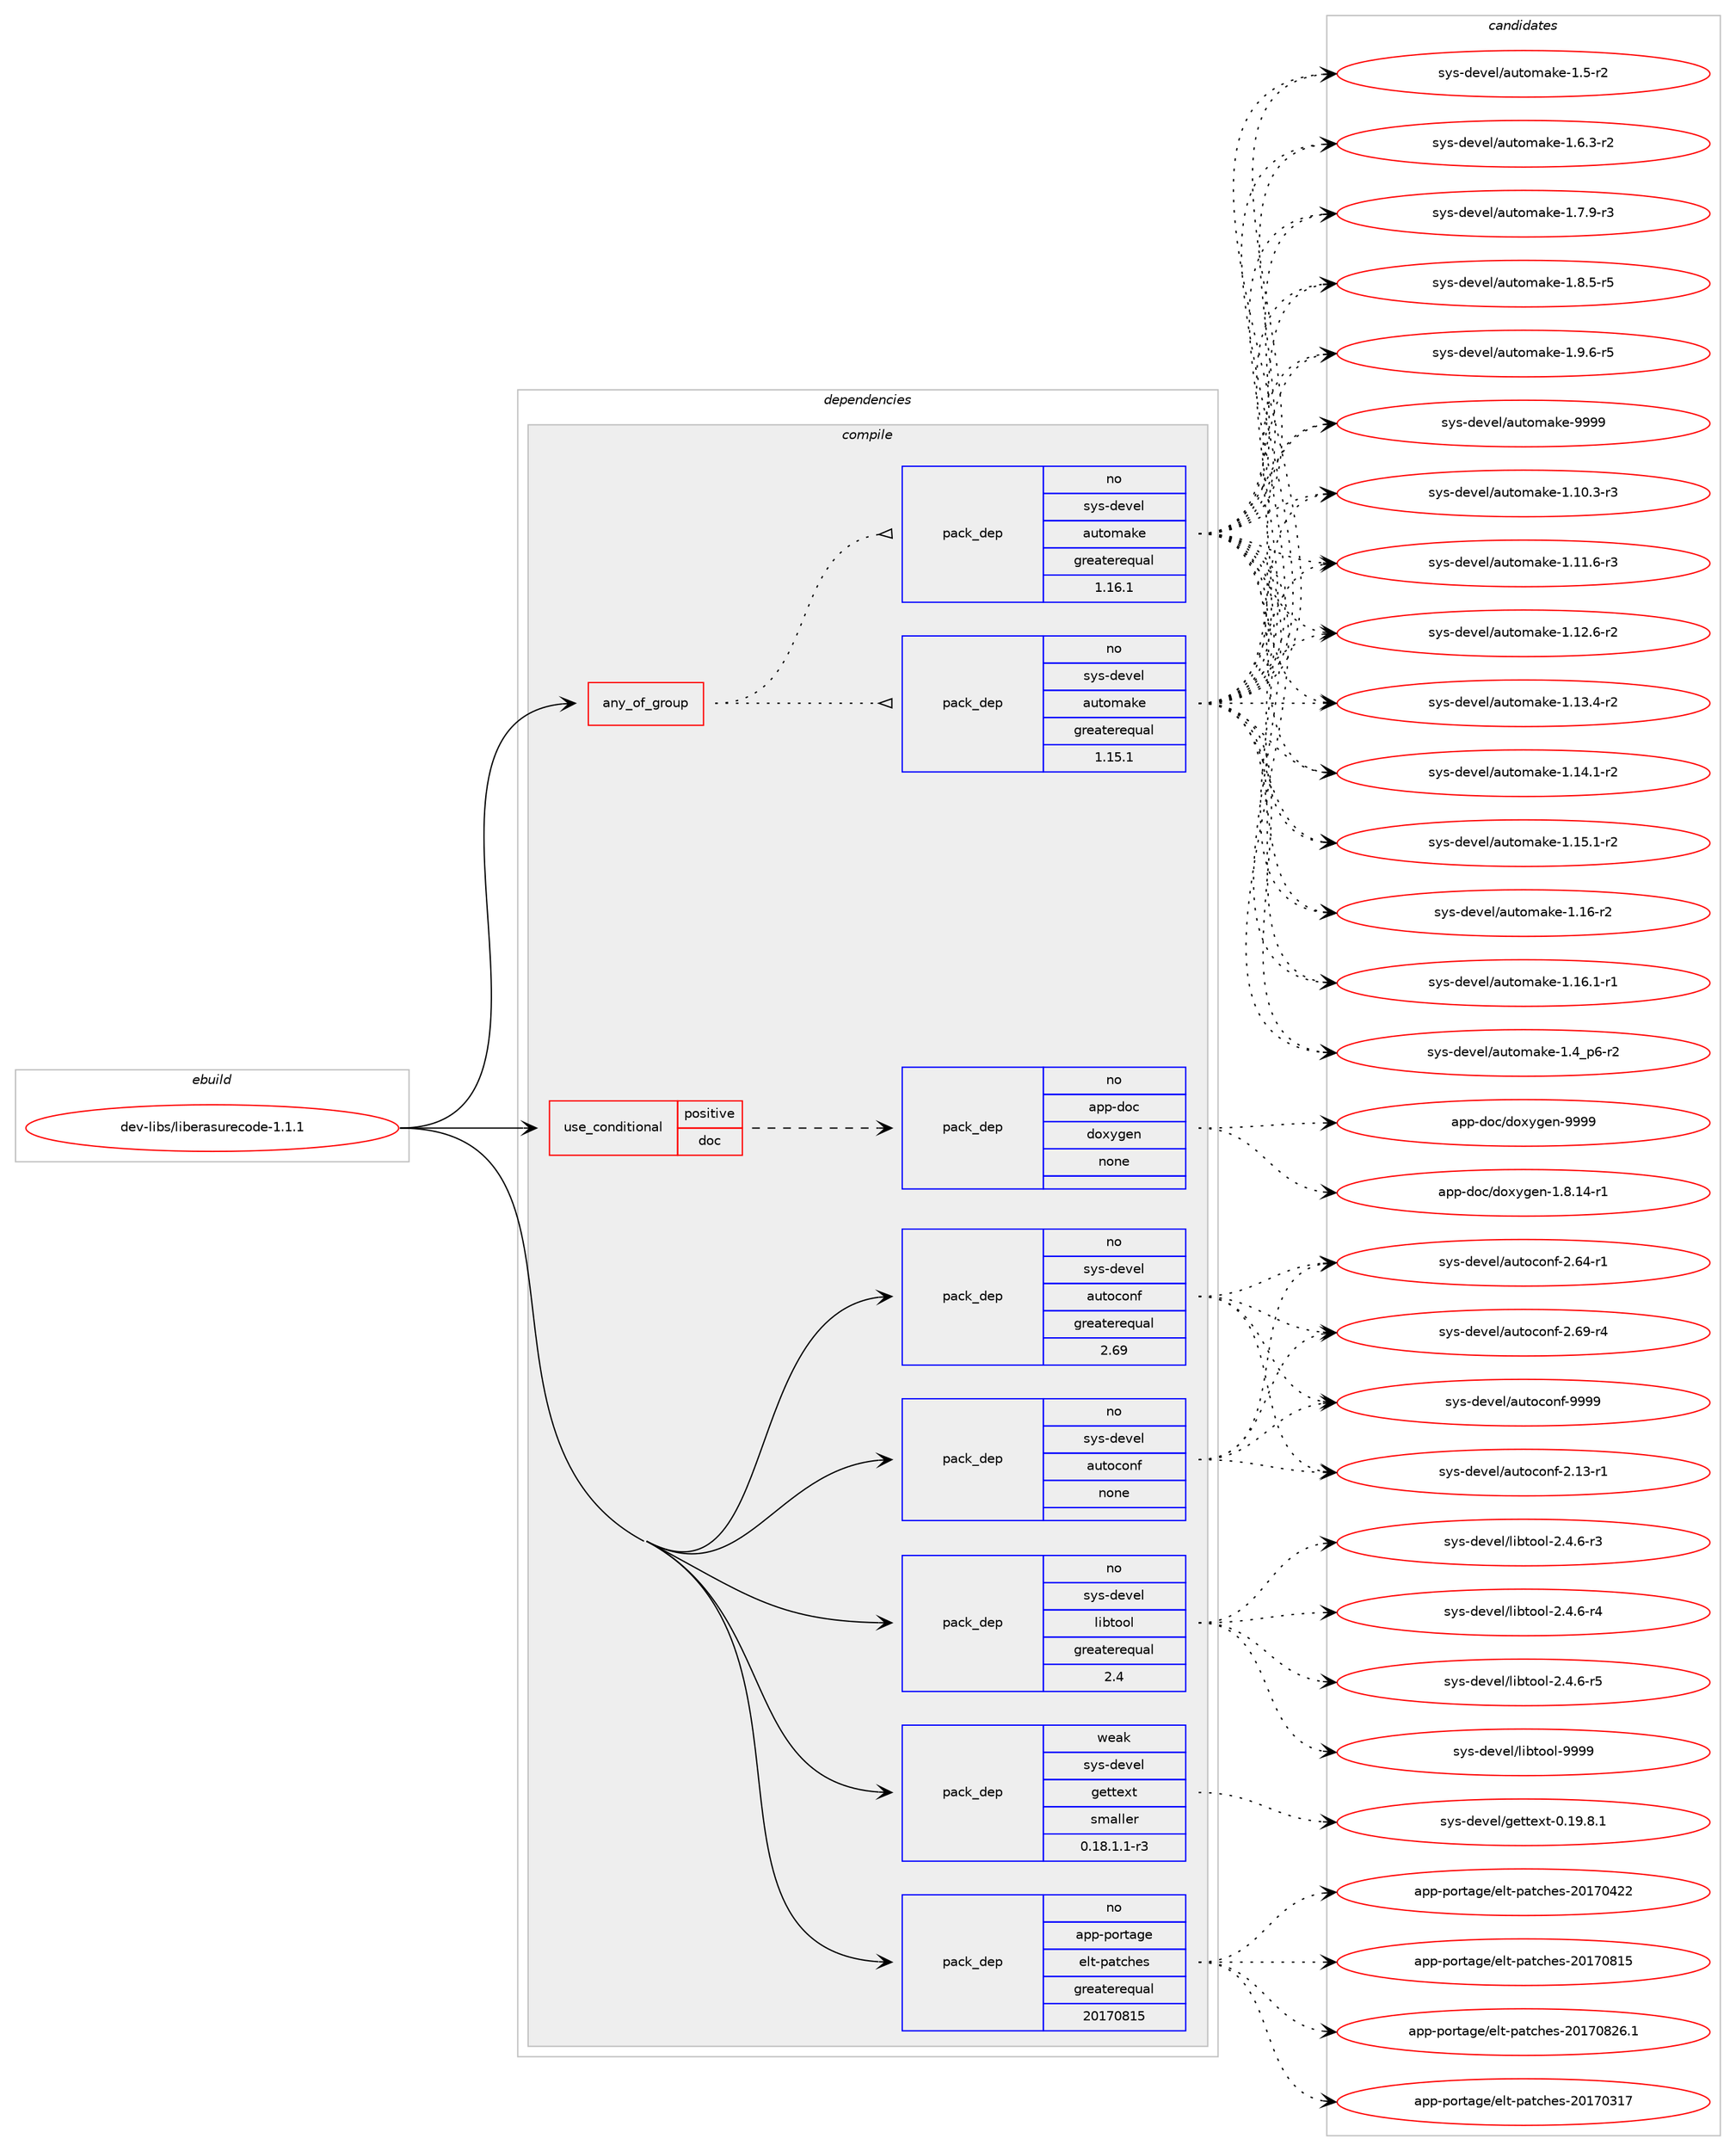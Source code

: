 digraph prolog {

# *************
# Graph options
# *************

newrank=true;
concentrate=true;
compound=true;
graph [rankdir=LR,fontname=Helvetica,fontsize=10,ranksep=1.5];#, ranksep=2.5, nodesep=0.2];
edge  [arrowhead=vee];
node  [fontname=Helvetica,fontsize=10];

# **********
# The ebuild
# **********

subgraph cluster_leftcol {
color=gray;
rank=same;
label=<<i>ebuild</i>>;
id [label="dev-libs/liberasurecode-1.1.1", color=red, width=4, href="../dev-libs/liberasurecode-1.1.1.svg"];
}

# ****************
# The dependencies
# ****************

subgraph cluster_midcol {
color=gray;
label=<<i>dependencies</i>>;
subgraph cluster_compile {
fillcolor="#eeeeee";
style=filled;
label=<<i>compile</i>>;
subgraph any22240 {
dependency1367568 [label=<<TABLE BORDER="0" CELLBORDER="1" CELLSPACING="0" CELLPADDING="4"><TR><TD CELLPADDING="10">any_of_group</TD></TR></TABLE>>, shape=none, color=red];subgraph pack978849 {
dependency1367569 [label=<<TABLE BORDER="0" CELLBORDER="1" CELLSPACING="0" CELLPADDING="4" WIDTH="220"><TR><TD ROWSPAN="6" CELLPADDING="30">pack_dep</TD></TR><TR><TD WIDTH="110">no</TD></TR><TR><TD>sys-devel</TD></TR><TR><TD>automake</TD></TR><TR><TD>greaterequal</TD></TR><TR><TD>1.16.1</TD></TR></TABLE>>, shape=none, color=blue];
}
dependency1367568:e -> dependency1367569:w [weight=20,style="dotted",arrowhead="oinv"];
subgraph pack978850 {
dependency1367570 [label=<<TABLE BORDER="0" CELLBORDER="1" CELLSPACING="0" CELLPADDING="4" WIDTH="220"><TR><TD ROWSPAN="6" CELLPADDING="30">pack_dep</TD></TR><TR><TD WIDTH="110">no</TD></TR><TR><TD>sys-devel</TD></TR><TR><TD>automake</TD></TR><TR><TD>greaterequal</TD></TR><TR><TD>1.15.1</TD></TR></TABLE>>, shape=none, color=blue];
}
dependency1367568:e -> dependency1367570:w [weight=20,style="dotted",arrowhead="oinv"];
}
id:e -> dependency1367568:w [weight=20,style="solid",arrowhead="vee"];
subgraph cond365927 {
dependency1367571 [label=<<TABLE BORDER="0" CELLBORDER="1" CELLSPACING="0" CELLPADDING="4"><TR><TD ROWSPAN="3" CELLPADDING="10">use_conditional</TD></TR><TR><TD>positive</TD></TR><TR><TD>doc</TD></TR></TABLE>>, shape=none, color=red];
subgraph pack978851 {
dependency1367572 [label=<<TABLE BORDER="0" CELLBORDER="1" CELLSPACING="0" CELLPADDING="4" WIDTH="220"><TR><TD ROWSPAN="6" CELLPADDING="30">pack_dep</TD></TR><TR><TD WIDTH="110">no</TD></TR><TR><TD>app-doc</TD></TR><TR><TD>doxygen</TD></TR><TR><TD>none</TD></TR><TR><TD></TD></TR></TABLE>>, shape=none, color=blue];
}
dependency1367571:e -> dependency1367572:w [weight=20,style="dashed",arrowhead="vee"];
}
id:e -> dependency1367571:w [weight=20,style="solid",arrowhead="vee"];
subgraph pack978852 {
dependency1367573 [label=<<TABLE BORDER="0" CELLBORDER="1" CELLSPACING="0" CELLPADDING="4" WIDTH="220"><TR><TD ROWSPAN="6" CELLPADDING="30">pack_dep</TD></TR><TR><TD WIDTH="110">no</TD></TR><TR><TD>app-portage</TD></TR><TR><TD>elt-patches</TD></TR><TR><TD>greaterequal</TD></TR><TR><TD>20170815</TD></TR></TABLE>>, shape=none, color=blue];
}
id:e -> dependency1367573:w [weight=20,style="solid",arrowhead="vee"];
subgraph pack978853 {
dependency1367574 [label=<<TABLE BORDER="0" CELLBORDER="1" CELLSPACING="0" CELLPADDING="4" WIDTH="220"><TR><TD ROWSPAN="6" CELLPADDING="30">pack_dep</TD></TR><TR><TD WIDTH="110">no</TD></TR><TR><TD>sys-devel</TD></TR><TR><TD>autoconf</TD></TR><TR><TD>greaterequal</TD></TR><TR><TD>2.69</TD></TR></TABLE>>, shape=none, color=blue];
}
id:e -> dependency1367574:w [weight=20,style="solid",arrowhead="vee"];
subgraph pack978854 {
dependency1367575 [label=<<TABLE BORDER="0" CELLBORDER="1" CELLSPACING="0" CELLPADDING="4" WIDTH="220"><TR><TD ROWSPAN="6" CELLPADDING="30">pack_dep</TD></TR><TR><TD WIDTH="110">no</TD></TR><TR><TD>sys-devel</TD></TR><TR><TD>autoconf</TD></TR><TR><TD>none</TD></TR><TR><TD></TD></TR></TABLE>>, shape=none, color=blue];
}
id:e -> dependency1367575:w [weight=20,style="solid",arrowhead="vee"];
subgraph pack978855 {
dependency1367576 [label=<<TABLE BORDER="0" CELLBORDER="1" CELLSPACING="0" CELLPADDING="4" WIDTH="220"><TR><TD ROWSPAN="6" CELLPADDING="30">pack_dep</TD></TR><TR><TD WIDTH="110">no</TD></TR><TR><TD>sys-devel</TD></TR><TR><TD>libtool</TD></TR><TR><TD>greaterequal</TD></TR><TR><TD>2.4</TD></TR></TABLE>>, shape=none, color=blue];
}
id:e -> dependency1367576:w [weight=20,style="solid",arrowhead="vee"];
subgraph pack978856 {
dependency1367577 [label=<<TABLE BORDER="0" CELLBORDER="1" CELLSPACING="0" CELLPADDING="4" WIDTH="220"><TR><TD ROWSPAN="6" CELLPADDING="30">pack_dep</TD></TR><TR><TD WIDTH="110">weak</TD></TR><TR><TD>sys-devel</TD></TR><TR><TD>gettext</TD></TR><TR><TD>smaller</TD></TR><TR><TD>0.18.1.1-r3</TD></TR></TABLE>>, shape=none, color=blue];
}
id:e -> dependency1367577:w [weight=20,style="solid",arrowhead="vee"];
}
subgraph cluster_compileandrun {
fillcolor="#eeeeee";
style=filled;
label=<<i>compile and run</i>>;
}
subgraph cluster_run {
fillcolor="#eeeeee";
style=filled;
label=<<i>run</i>>;
}
}

# **************
# The candidates
# **************

subgraph cluster_choices {
rank=same;
color=gray;
label=<<i>candidates</i>>;

subgraph choice978849 {
color=black;
nodesep=1;
choice11512111545100101118101108479711711611110997107101454946494846514511451 [label="sys-devel/automake-1.10.3-r3", color=red, width=4,href="../sys-devel/automake-1.10.3-r3.svg"];
choice11512111545100101118101108479711711611110997107101454946494946544511451 [label="sys-devel/automake-1.11.6-r3", color=red, width=4,href="../sys-devel/automake-1.11.6-r3.svg"];
choice11512111545100101118101108479711711611110997107101454946495046544511450 [label="sys-devel/automake-1.12.6-r2", color=red, width=4,href="../sys-devel/automake-1.12.6-r2.svg"];
choice11512111545100101118101108479711711611110997107101454946495146524511450 [label="sys-devel/automake-1.13.4-r2", color=red, width=4,href="../sys-devel/automake-1.13.4-r2.svg"];
choice11512111545100101118101108479711711611110997107101454946495246494511450 [label="sys-devel/automake-1.14.1-r2", color=red, width=4,href="../sys-devel/automake-1.14.1-r2.svg"];
choice11512111545100101118101108479711711611110997107101454946495346494511450 [label="sys-devel/automake-1.15.1-r2", color=red, width=4,href="../sys-devel/automake-1.15.1-r2.svg"];
choice1151211154510010111810110847971171161111099710710145494649544511450 [label="sys-devel/automake-1.16-r2", color=red, width=4,href="../sys-devel/automake-1.16-r2.svg"];
choice11512111545100101118101108479711711611110997107101454946495446494511449 [label="sys-devel/automake-1.16.1-r1", color=red, width=4,href="../sys-devel/automake-1.16.1-r1.svg"];
choice115121115451001011181011084797117116111109971071014549465295112544511450 [label="sys-devel/automake-1.4_p6-r2", color=red, width=4,href="../sys-devel/automake-1.4_p6-r2.svg"];
choice11512111545100101118101108479711711611110997107101454946534511450 [label="sys-devel/automake-1.5-r2", color=red, width=4,href="../sys-devel/automake-1.5-r2.svg"];
choice115121115451001011181011084797117116111109971071014549465446514511450 [label="sys-devel/automake-1.6.3-r2", color=red, width=4,href="../sys-devel/automake-1.6.3-r2.svg"];
choice115121115451001011181011084797117116111109971071014549465546574511451 [label="sys-devel/automake-1.7.9-r3", color=red, width=4,href="../sys-devel/automake-1.7.9-r3.svg"];
choice115121115451001011181011084797117116111109971071014549465646534511453 [label="sys-devel/automake-1.8.5-r5", color=red, width=4,href="../sys-devel/automake-1.8.5-r5.svg"];
choice115121115451001011181011084797117116111109971071014549465746544511453 [label="sys-devel/automake-1.9.6-r5", color=red, width=4,href="../sys-devel/automake-1.9.6-r5.svg"];
choice115121115451001011181011084797117116111109971071014557575757 [label="sys-devel/automake-9999", color=red, width=4,href="../sys-devel/automake-9999.svg"];
dependency1367569:e -> choice11512111545100101118101108479711711611110997107101454946494846514511451:w [style=dotted,weight="100"];
dependency1367569:e -> choice11512111545100101118101108479711711611110997107101454946494946544511451:w [style=dotted,weight="100"];
dependency1367569:e -> choice11512111545100101118101108479711711611110997107101454946495046544511450:w [style=dotted,weight="100"];
dependency1367569:e -> choice11512111545100101118101108479711711611110997107101454946495146524511450:w [style=dotted,weight="100"];
dependency1367569:e -> choice11512111545100101118101108479711711611110997107101454946495246494511450:w [style=dotted,weight="100"];
dependency1367569:e -> choice11512111545100101118101108479711711611110997107101454946495346494511450:w [style=dotted,weight="100"];
dependency1367569:e -> choice1151211154510010111810110847971171161111099710710145494649544511450:w [style=dotted,weight="100"];
dependency1367569:e -> choice11512111545100101118101108479711711611110997107101454946495446494511449:w [style=dotted,weight="100"];
dependency1367569:e -> choice115121115451001011181011084797117116111109971071014549465295112544511450:w [style=dotted,weight="100"];
dependency1367569:e -> choice11512111545100101118101108479711711611110997107101454946534511450:w [style=dotted,weight="100"];
dependency1367569:e -> choice115121115451001011181011084797117116111109971071014549465446514511450:w [style=dotted,weight="100"];
dependency1367569:e -> choice115121115451001011181011084797117116111109971071014549465546574511451:w [style=dotted,weight="100"];
dependency1367569:e -> choice115121115451001011181011084797117116111109971071014549465646534511453:w [style=dotted,weight="100"];
dependency1367569:e -> choice115121115451001011181011084797117116111109971071014549465746544511453:w [style=dotted,weight="100"];
dependency1367569:e -> choice115121115451001011181011084797117116111109971071014557575757:w [style=dotted,weight="100"];
}
subgraph choice978850 {
color=black;
nodesep=1;
choice11512111545100101118101108479711711611110997107101454946494846514511451 [label="sys-devel/automake-1.10.3-r3", color=red, width=4,href="../sys-devel/automake-1.10.3-r3.svg"];
choice11512111545100101118101108479711711611110997107101454946494946544511451 [label="sys-devel/automake-1.11.6-r3", color=red, width=4,href="../sys-devel/automake-1.11.6-r3.svg"];
choice11512111545100101118101108479711711611110997107101454946495046544511450 [label="sys-devel/automake-1.12.6-r2", color=red, width=4,href="../sys-devel/automake-1.12.6-r2.svg"];
choice11512111545100101118101108479711711611110997107101454946495146524511450 [label="sys-devel/automake-1.13.4-r2", color=red, width=4,href="../sys-devel/automake-1.13.4-r2.svg"];
choice11512111545100101118101108479711711611110997107101454946495246494511450 [label="sys-devel/automake-1.14.1-r2", color=red, width=4,href="../sys-devel/automake-1.14.1-r2.svg"];
choice11512111545100101118101108479711711611110997107101454946495346494511450 [label="sys-devel/automake-1.15.1-r2", color=red, width=4,href="../sys-devel/automake-1.15.1-r2.svg"];
choice1151211154510010111810110847971171161111099710710145494649544511450 [label="sys-devel/automake-1.16-r2", color=red, width=4,href="../sys-devel/automake-1.16-r2.svg"];
choice11512111545100101118101108479711711611110997107101454946495446494511449 [label="sys-devel/automake-1.16.1-r1", color=red, width=4,href="../sys-devel/automake-1.16.1-r1.svg"];
choice115121115451001011181011084797117116111109971071014549465295112544511450 [label="sys-devel/automake-1.4_p6-r2", color=red, width=4,href="../sys-devel/automake-1.4_p6-r2.svg"];
choice11512111545100101118101108479711711611110997107101454946534511450 [label="sys-devel/automake-1.5-r2", color=red, width=4,href="../sys-devel/automake-1.5-r2.svg"];
choice115121115451001011181011084797117116111109971071014549465446514511450 [label="sys-devel/automake-1.6.3-r2", color=red, width=4,href="../sys-devel/automake-1.6.3-r2.svg"];
choice115121115451001011181011084797117116111109971071014549465546574511451 [label="sys-devel/automake-1.7.9-r3", color=red, width=4,href="../sys-devel/automake-1.7.9-r3.svg"];
choice115121115451001011181011084797117116111109971071014549465646534511453 [label="sys-devel/automake-1.8.5-r5", color=red, width=4,href="../sys-devel/automake-1.8.5-r5.svg"];
choice115121115451001011181011084797117116111109971071014549465746544511453 [label="sys-devel/automake-1.9.6-r5", color=red, width=4,href="../sys-devel/automake-1.9.6-r5.svg"];
choice115121115451001011181011084797117116111109971071014557575757 [label="sys-devel/automake-9999", color=red, width=4,href="../sys-devel/automake-9999.svg"];
dependency1367570:e -> choice11512111545100101118101108479711711611110997107101454946494846514511451:w [style=dotted,weight="100"];
dependency1367570:e -> choice11512111545100101118101108479711711611110997107101454946494946544511451:w [style=dotted,weight="100"];
dependency1367570:e -> choice11512111545100101118101108479711711611110997107101454946495046544511450:w [style=dotted,weight="100"];
dependency1367570:e -> choice11512111545100101118101108479711711611110997107101454946495146524511450:w [style=dotted,weight="100"];
dependency1367570:e -> choice11512111545100101118101108479711711611110997107101454946495246494511450:w [style=dotted,weight="100"];
dependency1367570:e -> choice11512111545100101118101108479711711611110997107101454946495346494511450:w [style=dotted,weight="100"];
dependency1367570:e -> choice1151211154510010111810110847971171161111099710710145494649544511450:w [style=dotted,weight="100"];
dependency1367570:e -> choice11512111545100101118101108479711711611110997107101454946495446494511449:w [style=dotted,weight="100"];
dependency1367570:e -> choice115121115451001011181011084797117116111109971071014549465295112544511450:w [style=dotted,weight="100"];
dependency1367570:e -> choice11512111545100101118101108479711711611110997107101454946534511450:w [style=dotted,weight="100"];
dependency1367570:e -> choice115121115451001011181011084797117116111109971071014549465446514511450:w [style=dotted,weight="100"];
dependency1367570:e -> choice115121115451001011181011084797117116111109971071014549465546574511451:w [style=dotted,weight="100"];
dependency1367570:e -> choice115121115451001011181011084797117116111109971071014549465646534511453:w [style=dotted,weight="100"];
dependency1367570:e -> choice115121115451001011181011084797117116111109971071014549465746544511453:w [style=dotted,weight="100"];
dependency1367570:e -> choice115121115451001011181011084797117116111109971071014557575757:w [style=dotted,weight="100"];
}
subgraph choice978851 {
color=black;
nodesep=1;
choice97112112451001119947100111120121103101110454946564649524511449 [label="app-doc/doxygen-1.8.14-r1", color=red, width=4,href="../app-doc/doxygen-1.8.14-r1.svg"];
choice971121124510011199471001111201211031011104557575757 [label="app-doc/doxygen-9999", color=red, width=4,href="../app-doc/doxygen-9999.svg"];
dependency1367572:e -> choice97112112451001119947100111120121103101110454946564649524511449:w [style=dotted,weight="100"];
dependency1367572:e -> choice971121124510011199471001111201211031011104557575757:w [style=dotted,weight="100"];
}
subgraph choice978852 {
color=black;
nodesep=1;
choice97112112451121111141169710310147101108116451129711699104101115455048495548514955 [label="app-portage/elt-patches-20170317", color=red, width=4,href="../app-portage/elt-patches-20170317.svg"];
choice97112112451121111141169710310147101108116451129711699104101115455048495548525050 [label="app-portage/elt-patches-20170422", color=red, width=4,href="../app-portage/elt-patches-20170422.svg"];
choice97112112451121111141169710310147101108116451129711699104101115455048495548564953 [label="app-portage/elt-patches-20170815", color=red, width=4,href="../app-portage/elt-patches-20170815.svg"];
choice971121124511211111411697103101471011081164511297116991041011154550484955485650544649 [label="app-portage/elt-patches-20170826.1", color=red, width=4,href="../app-portage/elt-patches-20170826.1.svg"];
dependency1367573:e -> choice97112112451121111141169710310147101108116451129711699104101115455048495548514955:w [style=dotted,weight="100"];
dependency1367573:e -> choice97112112451121111141169710310147101108116451129711699104101115455048495548525050:w [style=dotted,weight="100"];
dependency1367573:e -> choice97112112451121111141169710310147101108116451129711699104101115455048495548564953:w [style=dotted,weight="100"];
dependency1367573:e -> choice971121124511211111411697103101471011081164511297116991041011154550484955485650544649:w [style=dotted,weight="100"];
}
subgraph choice978853 {
color=black;
nodesep=1;
choice1151211154510010111810110847971171161119911111010245504649514511449 [label="sys-devel/autoconf-2.13-r1", color=red, width=4,href="../sys-devel/autoconf-2.13-r1.svg"];
choice1151211154510010111810110847971171161119911111010245504654524511449 [label="sys-devel/autoconf-2.64-r1", color=red, width=4,href="../sys-devel/autoconf-2.64-r1.svg"];
choice1151211154510010111810110847971171161119911111010245504654574511452 [label="sys-devel/autoconf-2.69-r4", color=red, width=4,href="../sys-devel/autoconf-2.69-r4.svg"];
choice115121115451001011181011084797117116111991111101024557575757 [label="sys-devel/autoconf-9999", color=red, width=4,href="../sys-devel/autoconf-9999.svg"];
dependency1367574:e -> choice1151211154510010111810110847971171161119911111010245504649514511449:w [style=dotted,weight="100"];
dependency1367574:e -> choice1151211154510010111810110847971171161119911111010245504654524511449:w [style=dotted,weight="100"];
dependency1367574:e -> choice1151211154510010111810110847971171161119911111010245504654574511452:w [style=dotted,weight="100"];
dependency1367574:e -> choice115121115451001011181011084797117116111991111101024557575757:w [style=dotted,weight="100"];
}
subgraph choice978854 {
color=black;
nodesep=1;
choice1151211154510010111810110847971171161119911111010245504649514511449 [label="sys-devel/autoconf-2.13-r1", color=red, width=4,href="../sys-devel/autoconf-2.13-r1.svg"];
choice1151211154510010111810110847971171161119911111010245504654524511449 [label="sys-devel/autoconf-2.64-r1", color=red, width=4,href="../sys-devel/autoconf-2.64-r1.svg"];
choice1151211154510010111810110847971171161119911111010245504654574511452 [label="sys-devel/autoconf-2.69-r4", color=red, width=4,href="../sys-devel/autoconf-2.69-r4.svg"];
choice115121115451001011181011084797117116111991111101024557575757 [label="sys-devel/autoconf-9999", color=red, width=4,href="../sys-devel/autoconf-9999.svg"];
dependency1367575:e -> choice1151211154510010111810110847971171161119911111010245504649514511449:w [style=dotted,weight="100"];
dependency1367575:e -> choice1151211154510010111810110847971171161119911111010245504654524511449:w [style=dotted,weight="100"];
dependency1367575:e -> choice1151211154510010111810110847971171161119911111010245504654574511452:w [style=dotted,weight="100"];
dependency1367575:e -> choice115121115451001011181011084797117116111991111101024557575757:w [style=dotted,weight="100"];
}
subgraph choice978855 {
color=black;
nodesep=1;
choice1151211154510010111810110847108105981161111111084550465246544511451 [label="sys-devel/libtool-2.4.6-r3", color=red, width=4,href="../sys-devel/libtool-2.4.6-r3.svg"];
choice1151211154510010111810110847108105981161111111084550465246544511452 [label="sys-devel/libtool-2.4.6-r4", color=red, width=4,href="../sys-devel/libtool-2.4.6-r4.svg"];
choice1151211154510010111810110847108105981161111111084550465246544511453 [label="sys-devel/libtool-2.4.6-r5", color=red, width=4,href="../sys-devel/libtool-2.4.6-r5.svg"];
choice1151211154510010111810110847108105981161111111084557575757 [label="sys-devel/libtool-9999", color=red, width=4,href="../sys-devel/libtool-9999.svg"];
dependency1367576:e -> choice1151211154510010111810110847108105981161111111084550465246544511451:w [style=dotted,weight="100"];
dependency1367576:e -> choice1151211154510010111810110847108105981161111111084550465246544511452:w [style=dotted,weight="100"];
dependency1367576:e -> choice1151211154510010111810110847108105981161111111084550465246544511453:w [style=dotted,weight="100"];
dependency1367576:e -> choice1151211154510010111810110847108105981161111111084557575757:w [style=dotted,weight="100"];
}
subgraph choice978856 {
color=black;
nodesep=1;
choice1151211154510010111810110847103101116116101120116454846495746564649 [label="sys-devel/gettext-0.19.8.1", color=red, width=4,href="../sys-devel/gettext-0.19.8.1.svg"];
dependency1367577:e -> choice1151211154510010111810110847103101116116101120116454846495746564649:w [style=dotted,weight="100"];
}
}

}
